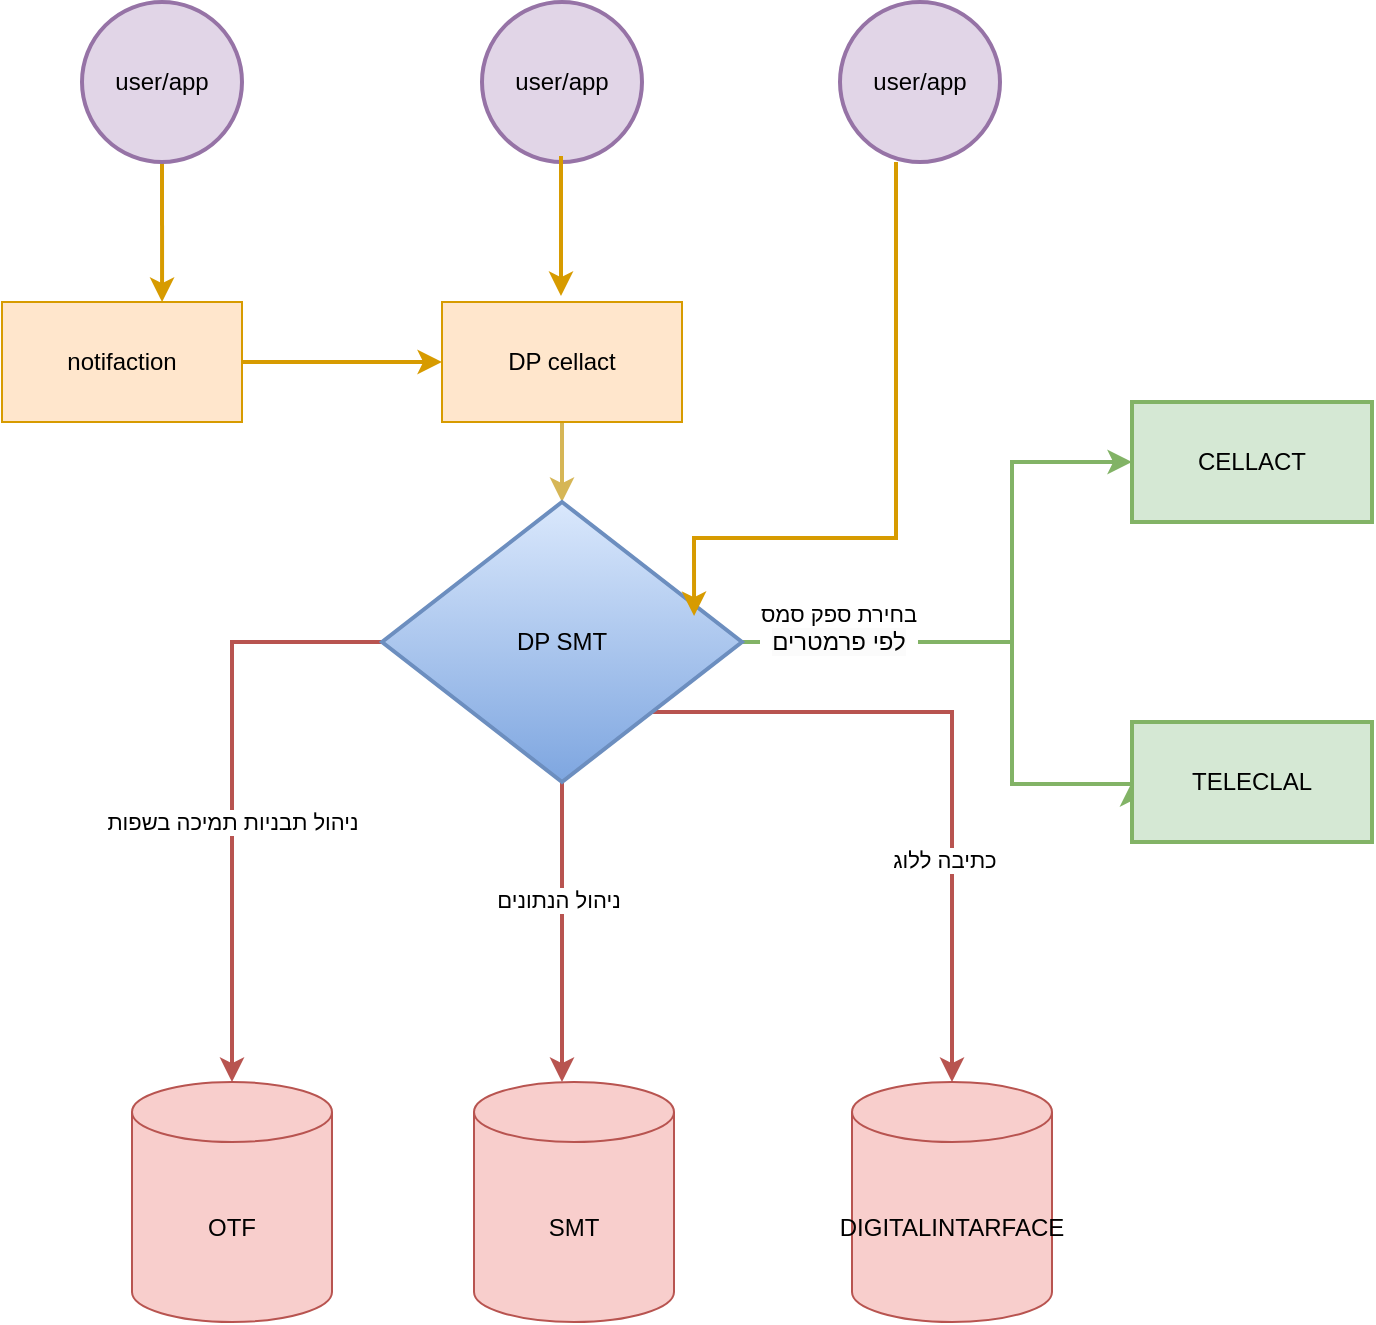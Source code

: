 <mxfile version="21.6.5" type="github">
  <diagram name="Page-1" id="95--sY8yAdwYbielUEyg">
    <mxGraphModel dx="1050" dy="582" grid="0" gridSize="10" guides="1" tooltips="1" connect="1" arrows="1" fold="1" page="0" pageScale="1" pageWidth="850" pageHeight="1100" background="#FFFFFF" math="0" shadow="0">
      <root>
        <mxCell id="0" />
        <mxCell id="1" parent="0" />
        <mxCell id="pFWHPeErsgqON0AWnopj-1" value="OTF" style="shape=cylinder3;whiteSpace=wrap;html=1;boundedLbl=1;backgroundOutline=1;size=15;fillColor=#f8cecc;strokeColor=#b85450;" parent="1" vertex="1">
          <mxGeometry x="180" y="550" width="100" height="120" as="geometry" />
        </mxCell>
        <mxCell id="SybUWHxhHU4vyL93Q54o-2" style="edgeStyle=orthogonalEdgeStyle;rounded=0;orthogonalLoop=1;jettySize=auto;html=1;entryX=0.667;entryY=0;entryDx=0;entryDy=0;entryPerimeter=0;strokeWidth=2;fillColor=#ffcd28;gradientColor=#ffa500;strokeColor=#d79b00;" parent="1" source="pFWHPeErsgqON0AWnopj-7" target="pFWHPeErsgqON0AWnopj-10" edge="1">
          <mxGeometry relative="1" as="geometry">
            <mxPoint x="175" y="130" as="targetPoint" />
          </mxGeometry>
        </mxCell>
        <mxCell id="pFWHPeErsgqON0AWnopj-7" value="user/app" style="ellipse;whiteSpace=wrap;html=1;aspect=fixed;fillColor=#e1d5e7;strokeColor=#9673a6;strokeWidth=2;" parent="1" vertex="1">
          <mxGeometry x="155" y="10" width="80" height="80" as="geometry" />
        </mxCell>
        <mxCell id="SybUWHxhHU4vyL93Q54o-1" style="edgeStyle=orthogonalEdgeStyle;rounded=0;orthogonalLoop=1;jettySize=auto;html=1;fillColor=#ffcd28;gradientColor=#ffa500;strokeColor=#d79b00;strokeWidth=2;" parent="1" source="pFWHPeErsgqON0AWnopj-10" target="pFWHPeErsgqON0AWnopj-11" edge="1">
          <mxGeometry relative="1" as="geometry" />
        </mxCell>
        <mxCell id="pFWHPeErsgqON0AWnopj-10" value="&amp;nbsp;notifaction&amp;nbsp;" style="rounded=0;whiteSpace=wrap;html=1;fillColor=#ffe6cc;strokeColor=#d79b00;" parent="1" vertex="1">
          <mxGeometry x="115" y="160" width="120" height="60" as="geometry" />
        </mxCell>
        <mxCell id="SybUWHxhHU4vyL93Q54o-17" style="edgeStyle=orthogonalEdgeStyle;rounded=0;orthogonalLoop=1;jettySize=auto;html=1;exitX=0.5;exitY=1;exitDx=0;exitDy=0;entryX=0.5;entryY=0;entryDx=0;entryDy=0;fillColor=#fff2cc;gradientColor=#ffd966;strokeColor=#d6b656;strokeWidth=2;" parent="1" source="pFWHPeErsgqON0AWnopj-11" target="SybUWHxhHU4vyL93Q54o-4" edge="1">
          <mxGeometry relative="1" as="geometry" />
        </mxCell>
        <mxCell id="pFWHPeErsgqON0AWnopj-11" value="DP cellact" style="rounded=0;whiteSpace=wrap;html=1;fillColor=#ffe6cc;strokeColor=#d79b00;" parent="1" vertex="1">
          <mxGeometry x="335" y="160" width="120" height="60" as="geometry" />
        </mxCell>
        <mxCell id="pFWHPeErsgqON0AWnopj-33" style="edgeStyle=orthogonalEdgeStyle;rounded=0;orthogonalLoop=1;jettySize=auto;html=1;entryX=0.5;entryY=0;entryDx=0;entryDy=0;entryPerimeter=0;fillColor=#f8cecc;gradientColor=#ea6b66;strokeColor=#b85450;strokeWidth=2;exitX=0;exitY=0.5;exitDx=0;exitDy=0;" parent="1" source="SybUWHxhHU4vyL93Q54o-4" target="pFWHPeErsgqON0AWnopj-1" edge="1">
          <mxGeometry relative="1" as="geometry">
            <mxPoint x="230" y="500" as="targetPoint" />
            <Array as="points">
              <mxPoint x="230" y="330" />
            </Array>
            <mxPoint x="240" y="390" as="sourcePoint" />
          </mxGeometry>
        </mxCell>
        <mxCell id="SybUWHxhHU4vyL93Q54o-15" value="ניהול תבניות תמיכה בשפות" style="edgeLabel;html=1;align=center;verticalAlign=middle;resizable=0;points=[];" parent="pFWHPeErsgqON0AWnopj-33" vertex="1" connectable="0">
          <mxGeometry x="-0.503" y="-5" relative="1" as="geometry">
            <mxPoint x="-2" y="95" as="offset" />
          </mxGeometry>
        </mxCell>
        <mxCell id="pFWHPeErsgqON0AWnopj-34" style="edgeStyle=orthogonalEdgeStyle;rounded=0;orthogonalLoop=1;jettySize=auto;html=1;exitX=0.5;exitY=1;exitDx=0;exitDy=0;fillColor=#f8cecc;gradientColor=#ea6b66;strokeColor=#b85450;strokeWidth=2;" parent="1" source="SybUWHxhHU4vyL93Q54o-4" target="pFWHPeErsgqON0AWnopj-21" edge="1">
          <mxGeometry relative="1" as="geometry">
            <Array as="points">
              <mxPoint x="395" y="500" />
              <mxPoint x="395" y="500" />
            </Array>
            <mxPoint x="390" y="390" as="sourcePoint" />
          </mxGeometry>
        </mxCell>
        <mxCell id="SybUWHxhHU4vyL93Q54o-14" value="ניהול הנתונים" style="edgeLabel;html=1;align=center;verticalAlign=middle;resizable=0;points=[];" parent="pFWHPeErsgqON0AWnopj-34" vertex="1" connectable="0">
          <mxGeometry x="-0.215" y="-2" relative="1" as="geometry">
            <mxPoint as="offset" />
          </mxGeometry>
        </mxCell>
        <mxCell id="pFWHPeErsgqON0AWnopj-16" value="user/app" style="ellipse;whiteSpace=wrap;html=1;aspect=fixed;fillColor=#e1d5e7;strokeColor=#9673a6;strokeWidth=2;" parent="1" vertex="1">
          <mxGeometry x="355" y="10" width="80" height="80" as="geometry" />
        </mxCell>
        <mxCell id="pFWHPeErsgqON0AWnopj-20" value="DIGITALINTARFACE" style="shape=cylinder3;whiteSpace=wrap;html=1;boundedLbl=1;backgroundOutline=1;size=15;fillColor=#f8cecc;strokeColor=#b85450;" parent="1" vertex="1">
          <mxGeometry x="540" y="550" width="100" height="120" as="geometry" />
        </mxCell>
        <mxCell id="pFWHPeErsgqON0AWnopj-21" value="SMT" style="shape=cylinder3;whiteSpace=wrap;html=1;boundedLbl=1;backgroundOutline=1;size=15;fillColor=#f8cecc;strokeColor=#b85450;" parent="1" vertex="1">
          <mxGeometry x="351" y="550" width="100" height="120" as="geometry" />
        </mxCell>
        <mxCell id="SybUWHxhHU4vyL93Q54o-19" style="edgeStyle=orthogonalEdgeStyle;rounded=0;orthogonalLoop=1;jettySize=auto;html=1;exitX=1;exitY=0.5;exitDx=0;exitDy=0;entryX=0;entryY=0.5;entryDx=0;entryDy=0;fillColor=#d5e8d4;gradientColor=#97d077;strokeColor=#82b366;strokeWidth=2;" parent="1" source="SybUWHxhHU4vyL93Q54o-4" target="SybUWHxhHU4vyL93Q54o-5" edge="1">
          <mxGeometry relative="1" as="geometry">
            <Array as="points">
              <mxPoint x="620" y="330" />
              <mxPoint x="620" y="240" />
            </Array>
          </mxGeometry>
        </mxCell>
        <mxCell id="SybUWHxhHU4vyL93Q54o-20" style="edgeStyle=orthogonalEdgeStyle;rounded=0;orthogonalLoop=1;jettySize=auto;html=1;exitX=1;exitY=0.5;exitDx=0;exitDy=0;entryX=0;entryY=0.5;entryDx=0;entryDy=0;fillColor=#d5e8d4;gradientColor=#97d077;strokeColor=#82b366;strokeWidth=2;" parent="1" source="SybUWHxhHU4vyL93Q54o-4" target="SybUWHxhHU4vyL93Q54o-6" edge="1">
          <mxGeometry relative="1" as="geometry">
            <mxPoint x="670" y="400" as="targetPoint" />
            <Array as="points">
              <mxPoint x="620" y="330" />
              <mxPoint x="620" y="401" />
            </Array>
          </mxGeometry>
        </mxCell>
        <mxCell id="SybUWHxhHU4vyL93Q54o-21" value="בחירת ספק סמס&lt;br style=&quot;border-color: var(--border-color); font-size: 12px; background-color: rgb(251, 251, 251);&quot;&gt;&lt;span style=&quot;font-size: 12px; background-color: rgb(251, 251, 251);&quot;&gt;לפי פרמטרים&lt;/span&gt;" style="edgeLabel;html=1;align=center;verticalAlign=middle;resizable=0;points=[];" parent="SybUWHxhHU4vyL93Q54o-20" vertex="1" connectable="0">
          <mxGeometry x="-0.64" y="7" relative="1" as="geometry">
            <mxPoint as="offset" />
          </mxGeometry>
        </mxCell>
        <mxCell id="SybUWHxhHU4vyL93Q54o-23" style="edgeStyle=orthogonalEdgeStyle;rounded=0;orthogonalLoop=1;jettySize=auto;html=1;exitX=1;exitY=1;exitDx=0;exitDy=0;strokeWidth=2;fillColor=#a20025;strokeColor=#B85450;" parent="1" source="SybUWHxhHU4vyL93Q54o-4" target="pFWHPeErsgqON0AWnopj-20" edge="1">
          <mxGeometry relative="1" as="geometry" />
        </mxCell>
        <mxCell id="SybUWHxhHU4vyL93Q54o-24" value="כתיבה ללוג" style="edgeLabel;html=1;align=center;verticalAlign=middle;resizable=0;points=[];" parent="SybUWHxhHU4vyL93Q54o-23" vertex="1" connectable="0">
          <mxGeometry x="0.333" y="-4" relative="1" as="geometry">
            <mxPoint as="offset" />
          </mxGeometry>
        </mxCell>
        <mxCell id="SybUWHxhHU4vyL93Q54o-4" value="DP SMT" style="rhombus;whiteSpace=wrap;html=1;fillColor=#dae8fc;gradientColor=#7ea6e0;strokeColor=#6c8ebf;strokeWidth=2;" parent="1" vertex="1">
          <mxGeometry x="305" y="260" width="180" height="140" as="geometry" />
        </mxCell>
        <mxCell id="SybUWHxhHU4vyL93Q54o-5" value="CELLACT" style="rounded=0;whiteSpace=wrap;html=1;fillColor=#d5e8d4;strokeColor=#82b366;strokeWidth=2;" parent="1" vertex="1">
          <mxGeometry x="680" y="210" width="120" height="60" as="geometry" />
        </mxCell>
        <mxCell id="SybUWHxhHU4vyL93Q54o-6" value="TELECLAL" style="rounded=0;whiteSpace=wrap;html=1;fillColor=#d5e8d4;strokeColor=#82b366;strokeWidth=2;" parent="1" vertex="1">
          <mxGeometry x="680" y="370" width="120" height="60" as="geometry" />
        </mxCell>
        <mxCell id="SybUWHxhHU4vyL93Q54o-28" value="user/app" style="ellipse;whiteSpace=wrap;html=1;aspect=fixed;fillColor=#e1d5e7;strokeColor=#9673a6;strokeWidth=2;" parent="1" vertex="1">
          <mxGeometry x="534" y="10" width="80" height="80" as="geometry" />
        </mxCell>
        <mxCell id="SybUWHxhHU4vyL93Q54o-32" style="edgeStyle=orthogonalEdgeStyle;rounded=0;orthogonalLoop=1;jettySize=auto;html=1;entryX=0.667;entryY=0;entryDx=0;entryDy=0;entryPerimeter=0;strokeWidth=2;fillColor=#ffcd28;gradientColor=#ffa500;strokeColor=#d79b00;" parent="1" edge="1">
          <mxGeometry relative="1" as="geometry">
            <mxPoint x="394.5" y="157" as="targetPoint" />
            <mxPoint x="394.5" y="87" as="sourcePoint" />
          </mxGeometry>
        </mxCell>
        <mxCell id="4ceSBqh4a3ikB6BBkaiY-2" style="edgeStyle=orthogonalEdgeStyle;rounded=0;orthogonalLoop=1;jettySize=auto;html=1;strokeWidth=2;fillColor=#ffcd28;gradientColor=#ffa500;strokeColor=#d79b00;entryX=0.928;entryY=0.386;entryDx=0;entryDy=0;entryPerimeter=0;" edge="1" parent="1">
          <mxGeometry relative="1" as="geometry">
            <mxPoint x="461.04" y="317.04" as="targetPoint" />
            <mxPoint x="562" y="90" as="sourcePoint" />
            <Array as="points">
              <mxPoint x="562" y="90" />
              <mxPoint x="562" y="278" />
              <mxPoint x="461" y="278" />
            </Array>
          </mxGeometry>
        </mxCell>
      </root>
    </mxGraphModel>
  </diagram>
</mxfile>

